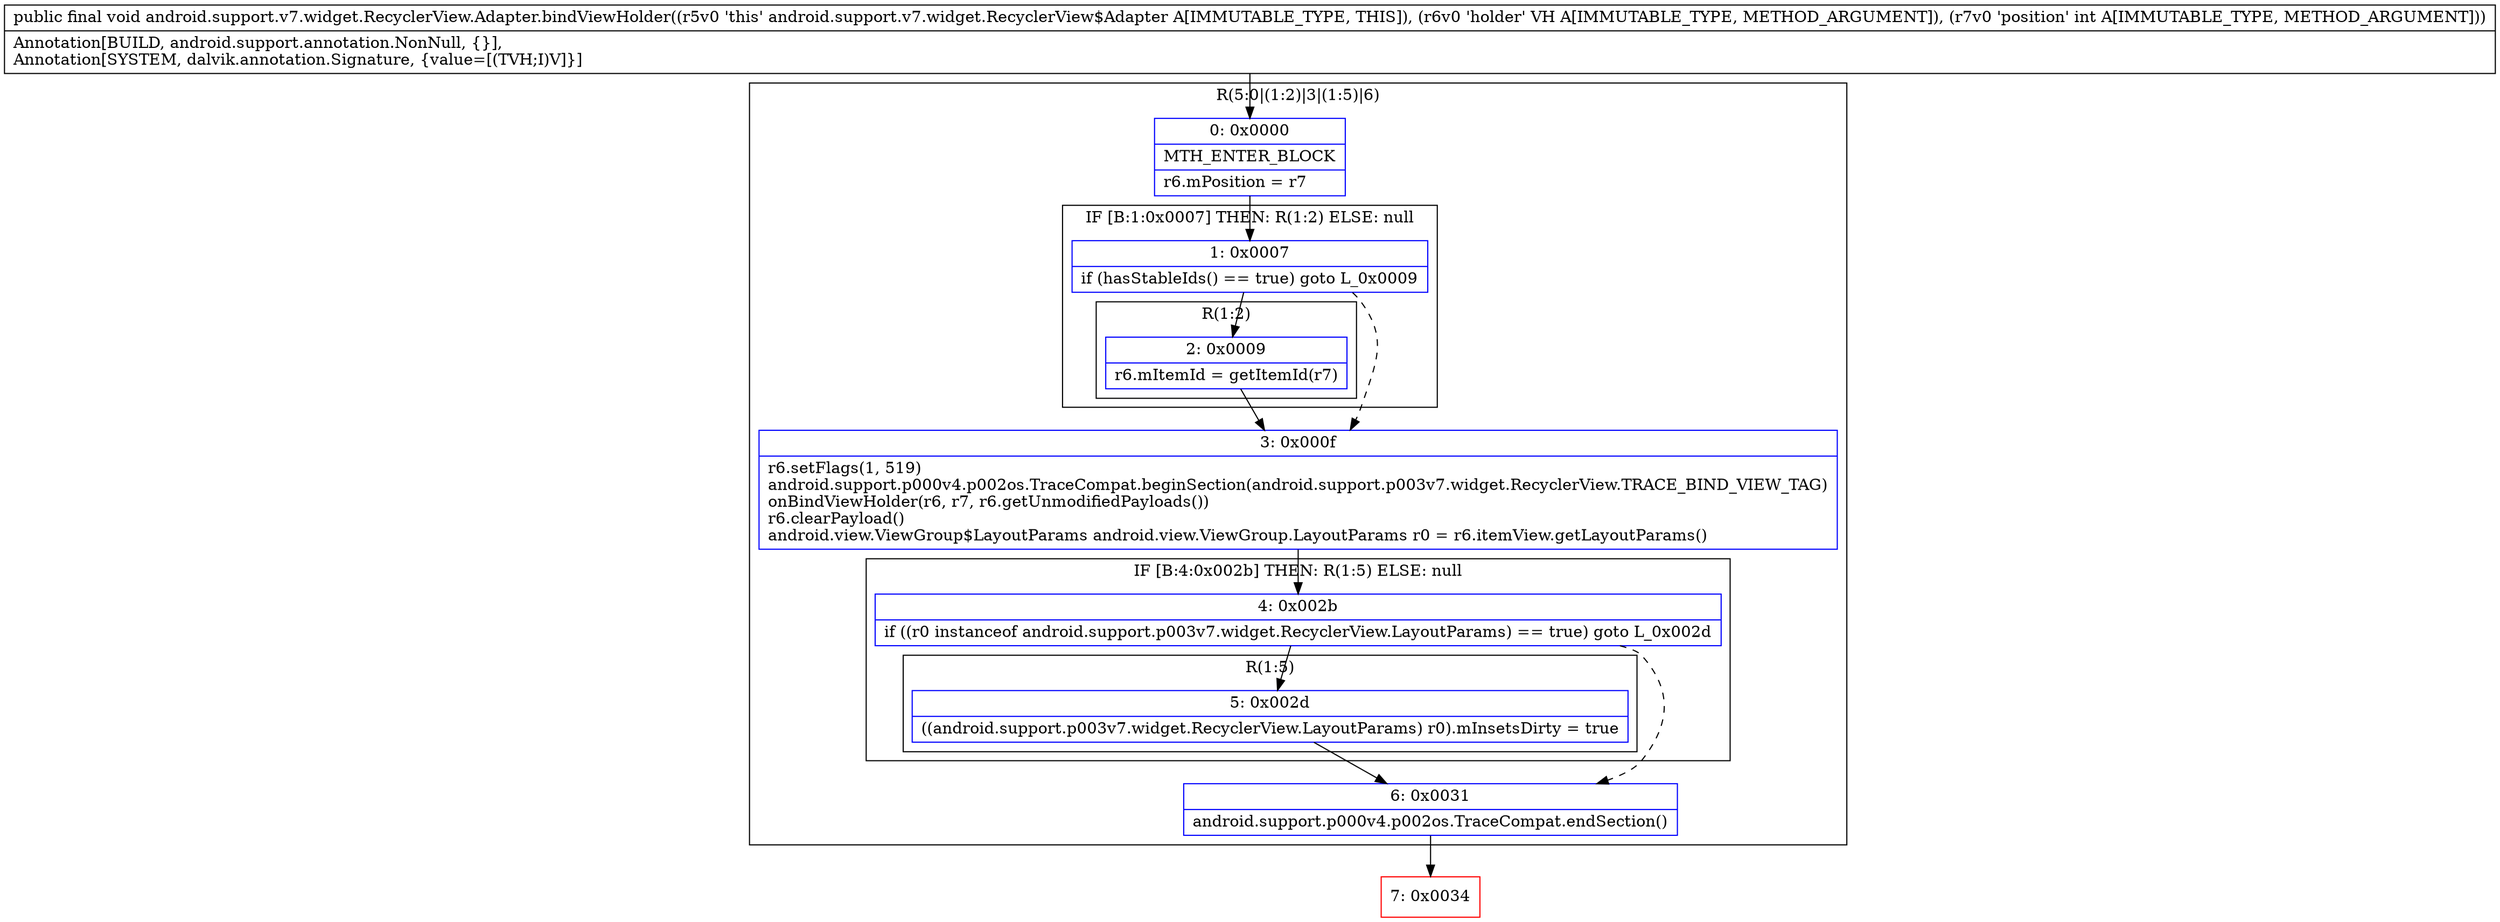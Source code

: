 digraph "CFG forandroid.support.v7.widget.RecyclerView.Adapter.bindViewHolder(Landroid\/support\/v7\/widget\/RecyclerView$ViewHolder;I)V" {
subgraph cluster_Region_1088231888 {
label = "R(5:0|(1:2)|3|(1:5)|6)";
node [shape=record,color=blue];
Node_0 [shape=record,label="{0\:\ 0x0000|MTH_ENTER_BLOCK\l|r6.mPosition = r7\l}"];
subgraph cluster_IfRegion_2075221614 {
label = "IF [B:1:0x0007] THEN: R(1:2) ELSE: null";
node [shape=record,color=blue];
Node_1 [shape=record,label="{1\:\ 0x0007|if (hasStableIds() == true) goto L_0x0009\l}"];
subgraph cluster_Region_102392440 {
label = "R(1:2)";
node [shape=record,color=blue];
Node_2 [shape=record,label="{2\:\ 0x0009|r6.mItemId = getItemId(r7)\l}"];
}
}
Node_3 [shape=record,label="{3\:\ 0x000f|r6.setFlags(1, 519)\landroid.support.p000v4.p002os.TraceCompat.beginSection(android.support.p003v7.widget.RecyclerView.TRACE_BIND_VIEW_TAG)\lonBindViewHolder(r6, r7, r6.getUnmodifiedPayloads())\lr6.clearPayload()\landroid.view.ViewGroup$LayoutParams android.view.ViewGroup.LayoutParams r0 = r6.itemView.getLayoutParams()\l}"];
subgraph cluster_IfRegion_2048514619 {
label = "IF [B:4:0x002b] THEN: R(1:5) ELSE: null";
node [shape=record,color=blue];
Node_4 [shape=record,label="{4\:\ 0x002b|if ((r0 instanceof android.support.p003v7.widget.RecyclerView.LayoutParams) == true) goto L_0x002d\l}"];
subgraph cluster_Region_664987127 {
label = "R(1:5)";
node [shape=record,color=blue];
Node_5 [shape=record,label="{5\:\ 0x002d|((android.support.p003v7.widget.RecyclerView.LayoutParams) r0).mInsetsDirty = true\l}"];
}
}
Node_6 [shape=record,label="{6\:\ 0x0031|android.support.p000v4.p002os.TraceCompat.endSection()\l}"];
}
Node_7 [shape=record,color=red,label="{7\:\ 0x0034}"];
MethodNode[shape=record,label="{public final void android.support.v7.widget.RecyclerView.Adapter.bindViewHolder((r5v0 'this' android.support.v7.widget.RecyclerView$Adapter A[IMMUTABLE_TYPE, THIS]), (r6v0 'holder' VH A[IMMUTABLE_TYPE, METHOD_ARGUMENT]), (r7v0 'position' int A[IMMUTABLE_TYPE, METHOD_ARGUMENT]))  | Annotation[BUILD, android.support.annotation.NonNull, \{\}], \lAnnotation[SYSTEM, dalvik.annotation.Signature, \{value=[(TVH;I)V]\}]\l}"];
MethodNode -> Node_0;
Node_0 -> Node_1;
Node_1 -> Node_2;
Node_1 -> Node_3[style=dashed];
Node_2 -> Node_3;
Node_3 -> Node_4;
Node_4 -> Node_5;
Node_4 -> Node_6[style=dashed];
Node_5 -> Node_6;
Node_6 -> Node_7;
}

